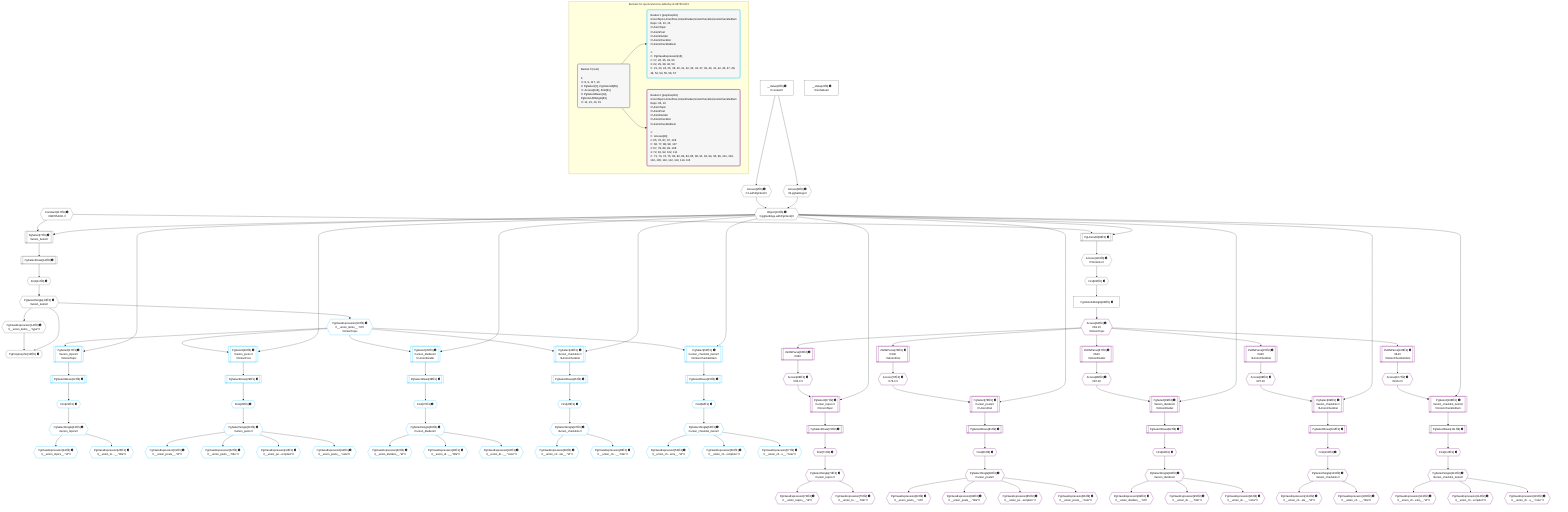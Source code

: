 %%{init: {'themeVariables': { 'fontSize': '12px'}}}%%
graph TD
    classDef path fill:#eee,stroke:#000,color:#000
    classDef plan fill:#fff,stroke-width:1px,color:#000
    classDef itemplan fill:#fff,stroke-width:2px,color:#000
    classDef unbatchedplan fill:#dff,stroke-width:1px,color:#000
    classDef sideeffectplan fill:#fcc,stroke-width:2px,color:#000
    classDef bucket fill:#f6f6f6,color:#000,stroke-width:2px,text-align:left


    %% plan dependencies
    PgSelect7[["PgSelect[7∈0] ➊<br />ᐸunion_itemsᐳ"]]:::plan
    Object10{{"Object[10∈0] ➊<br />ᐸ{pgSettings,withPgClient}ᐳ"}}:::plan
    Constant117{{"Constant[117∈0] ➊<br />ᐸ987654321ᐳ"}}:::plan
    Object10 & Constant117 --> PgSelect7
    Access8{{"Access[8∈0] ➊<br />ᐸ2.pgSettingsᐳ"}}:::plan
    Access9{{"Access[9∈0] ➊<br />ᐸ2.withPgClientᐳ"}}:::plan
    Access8 & Access9 --> Object10
    PgPolymorphic15{{"PgPolymorphic[15∈0] ➊"}}:::plan
    PgSelectSingle13{{"PgSelectSingle[13∈0] ➊<br />ᐸunion_itemsᐳ"}}:::plan
    PgClassExpression14{{"PgClassExpression[14∈0] ➊<br />ᐸ__union_items__.”type”ᐳ"}}:::plan
    PgSelectSingle13 & PgClassExpression14 --> PgPolymorphic15
    PgUnionAll59[["PgUnionAll[59∈0] ➊"]]:::plan
    Object10 & Constant117 --> PgUnionAll59
    __Value2["__Value[2∈0] ➊<br />ᐸcontextᐳ"]:::plan
    __Value2 --> Access8
    __Value2 --> Access9
    First11{{"First[11∈0] ➊"}}:::plan
    PgSelectRows12[["PgSelectRows[12∈0] ➊"]]:::plan
    PgSelectRows12 --> First11
    PgSelect7 --> PgSelectRows12
    First11 --> PgSelectSingle13
    PgSelectSingle13 --> PgClassExpression14
    First61{{"First[61∈0] ➊"}}:::plan
    Access116{{"Access[116∈0] ➊<br />ᐸ59.itemsᐳ"}}:::plan
    Access116 --> First61
    PgUnionAllSingle63["PgUnionAllSingle[63∈0] ➊"]:::plan
    First61 --> PgUnionAllSingle63
    PgUnionAll59 --> Access116
    __Value4["__Value[4∈0] ➊<br />ᐸrootValueᐳ"]:::plan
    PgSelect17[["PgSelect[17∈1] ➊<br />ᐸunion_topicsᐳ<br />ᐳUnionTopic"]]:::plan
    PgClassExpression16{{"PgClassExpression[16∈1] ➊<br />ᐸ__union_items__.”id”ᐳ<br />ᐳUnionTopic"}}:::plan
    Object10 & PgClassExpression16 --> PgSelect17
    PgSelect26[["PgSelect[26∈1] ➊<br />ᐸunion_postsᐳ<br />ᐳUnionPost"]]:::plan
    Object10 & PgClassExpression16 --> PgSelect26
    PgSelect35[["PgSelect[35∈1] ➊<br />ᐸunion_dividersᐳ<br />ᐳUnionDivider"]]:::plan
    Object10 & PgClassExpression16 --> PgSelect35
    PgSelect43[["PgSelect[43∈1] ➊<br />ᐸunion_checklistsᐳ<br />ᐳUnionChecklist"]]:::plan
    Object10 & PgClassExpression16 --> PgSelect43
    PgSelect50[["PgSelect[50∈1] ➊<br />ᐸunion_checklist_itemsᐳ<br />ᐳUnionChecklistItem"]]:::plan
    Object10 & PgClassExpression16 --> PgSelect50
    PgSelectSingle13 --> PgClassExpression16
    First21{{"First[21∈1] ➊"}}:::plan
    PgSelectRows22[["PgSelectRows[22∈1] ➊"]]:::plan
    PgSelectRows22 --> First21
    PgSelect17 --> PgSelectRows22
    PgSelectSingle23{{"PgSelectSingle[23∈1] ➊<br />ᐸunion_topicsᐳ"}}:::plan
    First21 --> PgSelectSingle23
    PgClassExpression24{{"PgClassExpression[24∈1] ➊<br />ᐸ__union_topics__.”id”ᐳ"}}:::plan
    PgSelectSingle23 --> PgClassExpression24
    PgClassExpression25{{"PgClassExpression[25∈1] ➊<br />ᐸ__union_to...__.”title”ᐳ"}}:::plan
    PgSelectSingle23 --> PgClassExpression25
    First28{{"First[28∈1] ➊"}}:::plan
    PgSelectRows29[["PgSelectRows[29∈1] ➊"]]:::plan
    PgSelectRows29 --> First28
    PgSelect26 --> PgSelectRows29
    PgSelectSingle30{{"PgSelectSingle[30∈1] ➊<br />ᐸunion_postsᐳ"}}:::plan
    First28 --> PgSelectSingle30
    PgClassExpression31{{"PgClassExpression[31∈1] ➊<br />ᐸ__union_posts__.”id”ᐳ"}}:::plan
    PgSelectSingle30 --> PgClassExpression31
    PgClassExpression32{{"PgClassExpression[32∈1] ➊<br />ᐸ__union_posts__.”title”ᐳ"}}:::plan
    PgSelectSingle30 --> PgClassExpression32
    PgClassExpression33{{"PgClassExpression[33∈1] ➊<br />ᐸ__union_po...scription”ᐳ"}}:::plan
    PgSelectSingle30 --> PgClassExpression33
    PgClassExpression34{{"PgClassExpression[34∈1] ➊<br />ᐸ__union_posts__.”note”ᐳ"}}:::plan
    PgSelectSingle30 --> PgClassExpression34
    First37{{"First[37∈1] ➊"}}:::plan
    PgSelectRows38[["PgSelectRows[38∈1] ➊"]]:::plan
    PgSelectRows38 --> First37
    PgSelect35 --> PgSelectRows38
    PgSelectSingle39{{"PgSelectSingle[39∈1] ➊<br />ᐸunion_dividersᐳ"}}:::plan
    First37 --> PgSelectSingle39
    PgClassExpression40{{"PgClassExpression[40∈1] ➊<br />ᐸ__union_dividers__.”id”ᐳ"}}:::plan
    PgSelectSingle39 --> PgClassExpression40
    PgClassExpression41{{"PgClassExpression[41∈1] ➊<br />ᐸ__union_di...__.”title”ᐳ"}}:::plan
    PgSelectSingle39 --> PgClassExpression41
    PgClassExpression42{{"PgClassExpression[42∈1] ➊<br />ᐸ__union_di...__.”color”ᐳ"}}:::plan
    PgSelectSingle39 --> PgClassExpression42
    First45{{"First[45∈1] ➊"}}:::plan
    PgSelectRows46[["PgSelectRows[46∈1] ➊"]]:::plan
    PgSelectRows46 --> First45
    PgSelect43 --> PgSelectRows46
    PgSelectSingle47{{"PgSelectSingle[47∈1] ➊<br />ᐸunion_checklistsᐳ"}}:::plan
    First45 --> PgSelectSingle47
    PgClassExpression48{{"PgClassExpression[48∈1] ➊<br />ᐸ__union_ch...sts__.”id”ᐳ"}}:::plan
    PgSelectSingle47 --> PgClassExpression48
    PgClassExpression49{{"PgClassExpression[49∈1] ➊<br />ᐸ__union_ch...__.”title”ᐳ"}}:::plan
    PgSelectSingle47 --> PgClassExpression49
    First52{{"First[52∈1] ➊"}}:::plan
    PgSelectRows53[["PgSelectRows[53∈1] ➊"]]:::plan
    PgSelectRows53 --> First52
    PgSelect50 --> PgSelectRows53
    PgSelectSingle54{{"PgSelectSingle[54∈1] ➊<br />ᐸunion_checklist_itemsᐳ"}}:::plan
    First52 --> PgSelectSingle54
    PgClassExpression55{{"PgClassExpression[55∈1] ➊<br />ᐸ__union_ch...ems__.”id”ᐳ"}}:::plan
    PgSelectSingle54 --> PgClassExpression55
    PgClassExpression56{{"PgClassExpression[56∈1] ➊<br />ᐸ__union_ch...scription”ᐳ"}}:::plan
    PgSelectSingle54 --> PgClassExpression56
    PgClassExpression57{{"PgClassExpression[57∈1] ➊<br />ᐸ__union_ch...s__.”note”ᐳ"}}:::plan
    PgSelectSingle54 --> PgClassExpression57
    PgSelect67[["PgSelect[67∈2] ➊<br />ᐸunion_topicsᐳ<br />ᐳUnionTopic"]]:::plan
    Access66{{"Access[66∈2] ➊<br />ᐸ65.0ᐳ"}}:::plan
    Object10 & Access66 --> PgSelect67
    PgSelect78[["PgSelect[78∈2] ➊<br />ᐸunion_postsᐳ<br />ᐳUnionPost"]]:::plan
    Access77{{"Access[77∈2] ➊<br />ᐸ76.0ᐳ"}}:::plan
    Object10 & Access77 --> PgSelect78
    PgSelect89[["PgSelect[89∈2] ➊<br />ᐸunion_dividersᐳ<br />ᐳUnionDivider"]]:::plan
    Access88{{"Access[88∈2] ➊<br />ᐸ87.0ᐳ"}}:::plan
    Object10 & Access88 --> PgSelect89
    PgSelect99[["PgSelect[99∈2] ➊<br />ᐸunion_checklistsᐳ<br />ᐳUnionChecklist"]]:::plan
    Access98{{"Access[98∈2] ➊<br />ᐸ97.0ᐳ"}}:::plan
    Object10 & Access98 --> PgSelect99
    PgSelect108[["PgSelect[108∈2] ➊<br />ᐸunion_checklist_itemsᐳ<br />ᐳUnionChecklistItem"]]:::plan
    Access107{{"Access[107∈2] ➊<br />ᐸ106.0ᐳ"}}:::plan
    Object10 & Access107 --> PgSelect108
    Access64{{"Access[64∈2] ➊<br />ᐸ63.1ᐳ<br />ᐳUnionTopic"}}:::plan
    PgUnionAllSingle63 --> Access64
    JSONParse65[["JSONParse[65∈2] ➊<br />ᐸ64ᐳ"]]:::plan
    Access64 --> JSONParse65
    JSONParse65 --> Access66
    First71{{"First[71∈2] ➊"}}:::plan
    PgSelectRows72[["PgSelectRows[72∈2] ➊"]]:::plan
    PgSelectRows72 --> First71
    PgSelect67 --> PgSelectRows72
    PgSelectSingle73{{"PgSelectSingle[73∈2] ➊<br />ᐸunion_topicsᐳ"}}:::plan
    First71 --> PgSelectSingle73
    PgClassExpression74{{"PgClassExpression[74∈2] ➊<br />ᐸ__union_topics__.”id”ᐳ"}}:::plan
    PgSelectSingle73 --> PgClassExpression74
    PgClassExpression75{{"PgClassExpression[75∈2] ➊<br />ᐸ__union_to...__.”title”ᐳ"}}:::plan
    PgSelectSingle73 --> PgClassExpression75
    JSONParse76[["JSONParse[76∈2] ➊<br />ᐸ64ᐳ<br />ᐳUnionPost"]]:::plan
    Access64 --> JSONParse76
    JSONParse76 --> Access77
    First80{{"First[80∈2] ➊"}}:::plan
    PgSelectRows81[["PgSelectRows[81∈2] ➊"]]:::plan
    PgSelectRows81 --> First80
    PgSelect78 --> PgSelectRows81
    PgSelectSingle82{{"PgSelectSingle[82∈2] ➊<br />ᐸunion_postsᐳ"}}:::plan
    First80 --> PgSelectSingle82
    PgClassExpression83{{"PgClassExpression[83∈2] ➊<br />ᐸ__union_posts__.”id”ᐳ"}}:::plan
    PgSelectSingle82 --> PgClassExpression83
    PgClassExpression84{{"PgClassExpression[84∈2] ➊<br />ᐸ__union_posts__.”title”ᐳ"}}:::plan
    PgSelectSingle82 --> PgClassExpression84
    PgClassExpression85{{"PgClassExpression[85∈2] ➊<br />ᐸ__union_po...scription”ᐳ"}}:::plan
    PgSelectSingle82 --> PgClassExpression85
    PgClassExpression86{{"PgClassExpression[86∈2] ➊<br />ᐸ__union_posts__.”note”ᐳ"}}:::plan
    PgSelectSingle82 --> PgClassExpression86
    JSONParse87[["JSONParse[87∈2] ➊<br />ᐸ64ᐳ<br />ᐳUnionDivider"]]:::plan
    Access64 --> JSONParse87
    JSONParse87 --> Access88
    First91{{"First[91∈2] ➊"}}:::plan
    PgSelectRows92[["PgSelectRows[92∈2] ➊"]]:::plan
    PgSelectRows92 --> First91
    PgSelect89 --> PgSelectRows92
    PgSelectSingle93{{"PgSelectSingle[93∈2] ➊<br />ᐸunion_dividersᐳ"}}:::plan
    First91 --> PgSelectSingle93
    PgClassExpression94{{"PgClassExpression[94∈2] ➊<br />ᐸ__union_dividers__.”id”ᐳ"}}:::plan
    PgSelectSingle93 --> PgClassExpression94
    PgClassExpression95{{"PgClassExpression[95∈2] ➊<br />ᐸ__union_di...__.”title”ᐳ"}}:::plan
    PgSelectSingle93 --> PgClassExpression95
    PgClassExpression96{{"PgClassExpression[96∈2] ➊<br />ᐸ__union_di...__.”color”ᐳ"}}:::plan
    PgSelectSingle93 --> PgClassExpression96
    JSONParse97[["JSONParse[97∈2] ➊<br />ᐸ64ᐳ<br />ᐳUnionChecklist"]]:::plan
    Access64 --> JSONParse97
    JSONParse97 --> Access98
    First101{{"First[101∈2] ➊"}}:::plan
    PgSelectRows102[["PgSelectRows[102∈2] ➊"]]:::plan
    PgSelectRows102 --> First101
    PgSelect99 --> PgSelectRows102
    PgSelectSingle103{{"PgSelectSingle[103∈2] ➊<br />ᐸunion_checklistsᐳ"}}:::plan
    First101 --> PgSelectSingle103
    PgClassExpression104{{"PgClassExpression[104∈2] ➊<br />ᐸ__union_ch...sts__.”id”ᐳ"}}:::plan
    PgSelectSingle103 --> PgClassExpression104
    PgClassExpression105{{"PgClassExpression[105∈2] ➊<br />ᐸ__union_ch...__.”title”ᐳ"}}:::plan
    PgSelectSingle103 --> PgClassExpression105
    JSONParse106[["JSONParse[106∈2] ➊<br />ᐸ64ᐳ<br />ᐳUnionChecklistItem"]]:::plan
    Access64 --> JSONParse106
    JSONParse106 --> Access107
    First110{{"First[110∈2] ➊"}}:::plan
    PgSelectRows111[["PgSelectRows[111∈2] ➊"]]:::plan
    PgSelectRows111 --> First110
    PgSelect108 --> PgSelectRows111
    PgSelectSingle112{{"PgSelectSingle[112∈2] ➊<br />ᐸunion_checklist_itemsᐳ"}}:::plan
    First110 --> PgSelectSingle112
    PgClassExpression113{{"PgClassExpression[113∈2] ➊<br />ᐸ__union_ch...ems__.”id”ᐳ"}}:::plan
    PgSelectSingle112 --> PgClassExpression113
    PgClassExpression114{{"PgClassExpression[114∈2] ➊<br />ᐸ__union_ch...scription”ᐳ"}}:::plan
    PgSelectSingle112 --> PgClassExpression114
    PgClassExpression115{{"PgClassExpression[115∈2] ➊<br />ᐸ__union_ch...s__.”note”ᐳ"}}:::plan
    PgSelectSingle112 --> PgClassExpression115

    %% define steps

    subgraph "Buckets for queries/unions-table/by-id-987654321"
    Bucket0("Bucket 0 (root)<br /><br />1: <br />ᐳ: 8, 9, 117, 10<br />2: PgSelect[7], PgUnionAll[59]<br />ᐳ: Access[116], First[61]<br />3: PgSelectRows[12], PgUnionAllSingle[63]<br />ᐳ: 11, 13, 14, 15"):::bucket
    classDef bucket0 stroke:#696969
    class Bucket0,__Value2,__Value4,PgSelect7,Access8,Access9,Object10,First11,PgSelectRows12,PgSelectSingle13,PgClassExpression14,PgPolymorphic15,PgUnionAll59,First61,PgUnionAllSingle63,Access116,Constant117 bucket0
    Bucket1("Bucket 1 (polymorphic)<br />UnionTopic,UnionPost,UnionDivider,UnionChecklist,UnionChecklistItem<br />Deps: 13, 10, 15<br />ᐳUnionTopic<br />ᐳUnionPost<br />ᐳUnionDivider<br />ᐳUnionChecklist<br />ᐳUnionChecklistItem<br /><br />1: <br />ᐳ: PgClassExpression[16]<br />2: 17, 26, 35, 43, 50<br />3: 22, 29, 38, 46, 53<br />ᐳ: 21, 23, 24, 25, 28, 30, 31, 32, 33, 34, 37, 39, 40, 41, 42, 45, 47, 48, 49, 52, 54, 55, 56, 57"):::bucket
    classDef bucket1 stroke:#00bfff
    class Bucket1,PgClassExpression16,PgSelect17,First21,PgSelectRows22,PgSelectSingle23,PgClassExpression24,PgClassExpression25,PgSelect26,First28,PgSelectRows29,PgSelectSingle30,PgClassExpression31,PgClassExpression32,PgClassExpression33,PgClassExpression34,PgSelect35,First37,PgSelectRows38,PgSelectSingle39,PgClassExpression40,PgClassExpression41,PgClassExpression42,PgSelect43,First45,PgSelectRows46,PgSelectSingle47,PgClassExpression48,PgClassExpression49,PgSelect50,First52,PgSelectRows53,PgSelectSingle54,PgClassExpression55,PgClassExpression56,PgClassExpression57 bucket1
    Bucket2("Bucket 2 (polymorphic)<br />UnionTopic,UnionPost,UnionDivider,UnionChecklist,UnionChecklistItem<br />Deps: 63, 10<br />ᐳUnionTopic<br />ᐳUnionPost<br />ᐳUnionDivider<br />ᐳUnionChecklist<br />ᐳUnionChecklistItem<br /><br />1: <br />ᐳ: Access[64]<br />2: 65, 76, 87, 97, 106<br />ᐳ: 66, 77, 88, 98, 107<br />3: 67, 78, 89, 99, 108<br />4: 72, 81, 92, 102, 111<br />ᐳ: 71, 73, 74, 75, 80, 82, 83, 84, 85, 86, 91, 93, 94, 95, 96, 101, 103, 104, 105, 110, 112, 113, 114, 115"):::bucket
    classDef bucket2 stroke:#7f007f
    class Bucket2,Access64,JSONParse65,Access66,PgSelect67,First71,PgSelectRows72,PgSelectSingle73,PgClassExpression74,PgClassExpression75,JSONParse76,Access77,PgSelect78,First80,PgSelectRows81,PgSelectSingle82,PgClassExpression83,PgClassExpression84,PgClassExpression85,PgClassExpression86,JSONParse87,Access88,PgSelect89,First91,PgSelectRows92,PgSelectSingle93,PgClassExpression94,PgClassExpression95,PgClassExpression96,JSONParse97,Access98,PgSelect99,First101,PgSelectRows102,PgSelectSingle103,PgClassExpression104,PgClassExpression105,JSONParse106,Access107,PgSelect108,First110,PgSelectRows111,PgSelectSingle112,PgClassExpression113,PgClassExpression114,PgClassExpression115 bucket2
    Bucket0 --> Bucket1 & Bucket2
    end